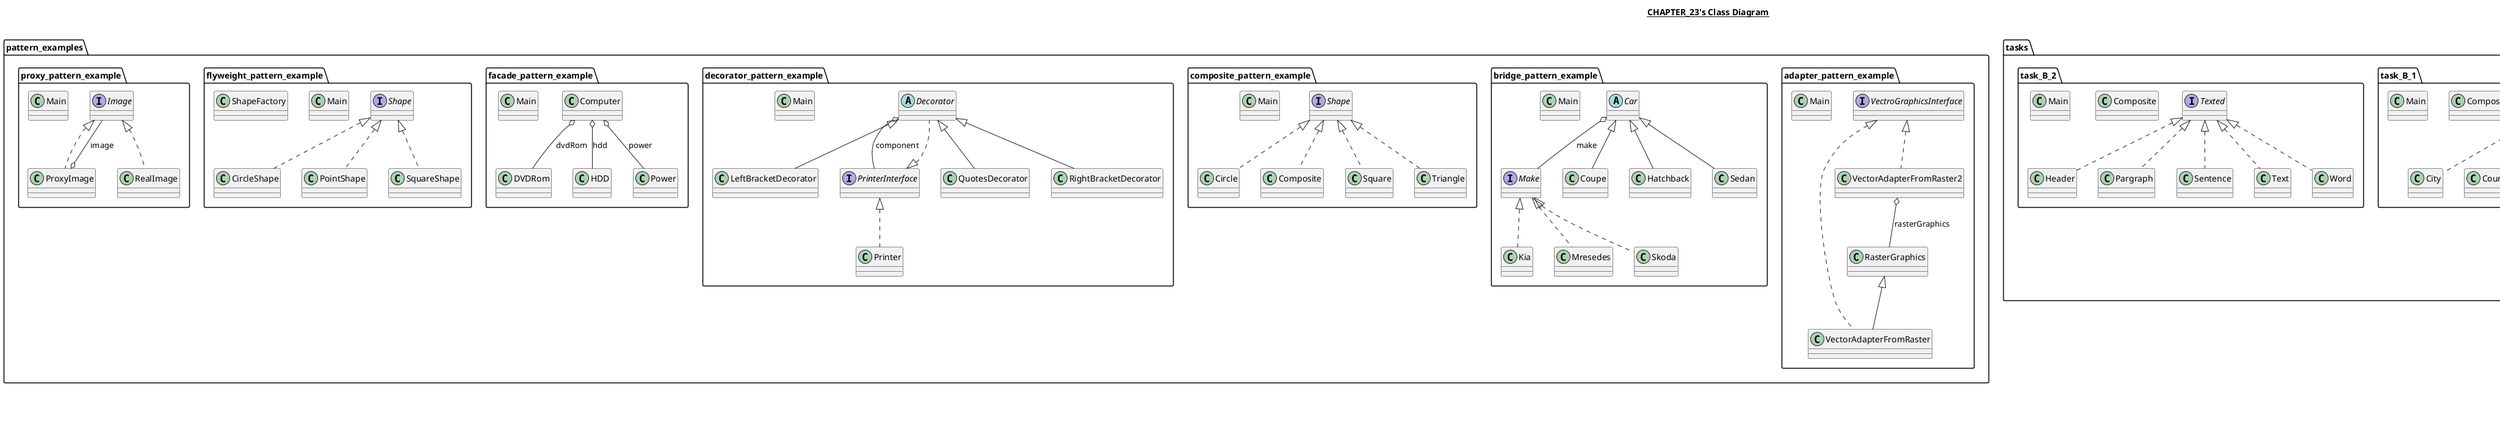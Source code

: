 @startuml

title __CHAPTER_23's Class Diagram__\n

  namespace pattern_examples.adapter_pattern_example {
    class pattern_examples.adapter_pattern_example.Main {
    }
  }
  

  namespace pattern_examples.adapter_pattern_example {
    class pattern_examples.adapter_pattern_example.RasterGraphics {
    }
  }
  

  namespace pattern_examples.adapter_pattern_example {
    class pattern_examples.adapter_pattern_example.VectorAdapterFromRaster {
    }
  }
  

  namespace pattern_examples.adapter_pattern_example {
    class pattern_examples.adapter_pattern_example.VectorAdapterFromRaster2 {
    }
  }
  

  namespace pattern_examples.adapter_pattern_example {
    interface pattern_examples.adapter_pattern_example.VectroGraphicsInterface {
    }
  }
  

  namespace pattern_examples.bridge_pattern_example {
    abstract class pattern_examples.bridge_pattern_example.Car {
    }
  }
  

  namespace pattern_examples.bridge_pattern_example {
    class pattern_examples.bridge_pattern_example.Coupe {
    }
  }
  

  namespace pattern_examples.bridge_pattern_example {
    class pattern_examples.bridge_pattern_example.Hatchback {
    }
  }
  

  namespace pattern_examples.bridge_pattern_example {
    class pattern_examples.bridge_pattern_example.Kia {
    }
  }
  

  namespace pattern_examples.bridge_pattern_example {
    class pattern_examples.bridge_pattern_example.Main {
    }
  }
  

  namespace pattern_examples.bridge_pattern_example {
    interface pattern_examples.bridge_pattern_example.Make {
    }
  }
  

  namespace pattern_examples.bridge_pattern_example {
    class pattern_examples.bridge_pattern_example.Mresedes {
    }
  }
  

  namespace pattern_examples.bridge_pattern_example {
    class pattern_examples.bridge_pattern_example.Sedan {
    }
  }
  

  namespace pattern_examples.bridge_pattern_example {
    class pattern_examples.bridge_pattern_example.Skoda {
    }
  }
  

  namespace pattern_examples.composite_pattern_example {
    class pattern_examples.composite_pattern_example.Circle {
    }
  }
  

  namespace pattern_examples.composite_pattern_example {
    class pattern_examples.composite_pattern_example.Composite {
    }
  }
  

  namespace pattern_examples.composite_pattern_example {
    class pattern_examples.composite_pattern_example.Main {
    }
  }
  

  namespace pattern_examples.composite_pattern_example {
    interface pattern_examples.composite_pattern_example.Shape {
    }
  }
  

  namespace pattern_examples.composite_pattern_example {
    class pattern_examples.composite_pattern_example.Square {
    }
  }
  

  namespace pattern_examples.composite_pattern_example {
    class pattern_examples.composite_pattern_example.Triangle {
    }
  }
  

  namespace pattern_examples.decorator_pattern_example {
    abstract class pattern_examples.decorator_pattern_example.Decorator {
    }
  }
  

  namespace pattern_examples.decorator_pattern_example {
    class pattern_examples.decorator_pattern_example.LeftBracketDecorator {
    }
  }
  

  namespace pattern_examples.decorator_pattern_example {
    class pattern_examples.decorator_pattern_example.Main {
    }
  }
  

  namespace pattern_examples.decorator_pattern_example {
    class pattern_examples.decorator_pattern_example.Printer {
    }
  }
  

  namespace pattern_examples.decorator_pattern_example {
    interface pattern_examples.decorator_pattern_example.PrinterInterface {
    }
  }
  

  namespace pattern_examples.decorator_pattern_example {
    class pattern_examples.decorator_pattern_example.QuotesDecorator {
    }
  }
  

  namespace pattern_examples.decorator_pattern_example {
    class pattern_examples.decorator_pattern_example.RightBracketDecorator {
    }
  }
  

  namespace pattern_examples.facade_pattern_example {
    class pattern_examples.facade_pattern_example.Computer {
    }
  }
  

  namespace pattern_examples.facade_pattern_example {
    class pattern_examples.facade_pattern_example.DVDRom {
    }
  }
  

  namespace pattern_examples.facade_pattern_example {
    class pattern_examples.facade_pattern_example.HDD {
    }
  }
  

  namespace pattern_examples.facade_pattern_example {
    class pattern_examples.facade_pattern_example.Main {
    }
  }
  

  namespace pattern_examples.facade_pattern_example {
    class pattern_examples.facade_pattern_example.Power {
    }
  }
  

  namespace pattern_examples.flyweight_pattern_example {
    class pattern_examples.flyweight_pattern_example.CircleShape {
    }
  }
  

  namespace pattern_examples.flyweight_pattern_example {
    class pattern_examples.flyweight_pattern_example.Main {
    }
  }
  

  namespace pattern_examples.flyweight_pattern_example {
    class pattern_examples.flyweight_pattern_example.PointShape {
    }
  }
  

  namespace pattern_examples.flyweight_pattern_example {
    interface pattern_examples.flyweight_pattern_example.Shape {
    }
  }
  

  namespace pattern_examples.flyweight_pattern_example {
    class pattern_examples.flyweight_pattern_example.ShapeFactory {
    }
  }
  

  namespace pattern_examples.flyweight_pattern_example {
    class pattern_examples.flyweight_pattern_example.SquareShape {
    }
  }
  

  namespace pattern_examples.proxy_pattern_example {
    interface pattern_examples.proxy_pattern_example.Image {
    }
  }
  

  namespace pattern_examples.proxy_pattern_example {
    class pattern_examples.proxy_pattern_example.Main {
    }
  }
  

  namespace pattern_examples.proxy_pattern_example {
    class pattern_examples.proxy_pattern_example.ProxyImage {
    }
  }
  

  namespace pattern_examples.proxy_pattern_example {
    class pattern_examples.proxy_pattern_example.RealImage {
    }
  }
  

  namespace tasks.task_1 {
    class tasks.task_1.Bicycle {
    }
  }
  

  namespace tasks.task_1 {
    class tasks.task_1.Car {
    }
  }
  

  namespace tasks.task_1 {
    class tasks.task_1.Carriage {
    }
  }
  

  namespace tasks.task_1 {
    class tasks.task_1.Facade {
    }
  }
  

  namespace tasks.task_1 {
    class tasks.task_1.Main {
    }
  }
  

  namespace tasks.task_1 {
    class tasks.task_1.Transport {
    }
  }
  

  namespace tasks.task_2 {
    class tasks.task_2.Car {
    }
  }
  

  namespace tasks.task_2 {
    class tasks.task_2.Main {
    }
  }
  

  namespace tasks.task_2 {
    class tasks.task_2.PassengerCarrier {
    }
  }
  

  namespace tasks.task_2 {
    class tasks.task_2.Plane {
    }
  }
  

  namespace tasks.task_2 {
    class tasks.task_2.Train {
    }
  }
  

  namespace tasks.task_2 {
    class tasks.task_2.Trip {
    }
  }
  

  namespace tasks.task_2 {
    interface tasks.task_2.Tripable {
    }
  }
  

  namespace tasks.task_2 {
    enum Trips {
    }
  }
  

  namespace tasks.task_3 {
    class tasks.task_3.HardStudy {
    }
  }
  

  namespace tasks.task_3 {
    class tasks.task_3.Main {
    }
  }
  

  namespace tasks.task_3 {
    class tasks.task_3.Schoolboy {
    }
  }
  

  namespace tasks.task_3 {
    class tasks.task_3.SimpleStudy {
    }
  }
  

  namespace tasks.task_3 {
    class tasks.task_3.Student {
    }
  }
  

  namespace tasks.task_3 {
    interface tasks.task_3.Study {
    }
  }
  

  namespace tasks.task_3 {
    class tasks.task_3.UniversityStudent {
    }
  }
  

  namespace tasks.task_B_1 {
    class tasks.task_B_1.City {
    }
  }
  

  namespace tasks.task_B_1 {
    class tasks.task_B_1.Composite {
    }
  }
  

  namespace tasks.task_B_1 {
    class tasks.task_B_1.Country {
    }
  }
  

  namespace tasks.task_B_1 {
    class tasks.task_B_1.County {
    }
  }
  

  namespace tasks.task_B_1 {
    class tasks.task_B_1.Main {
    }
  }
  

  namespace tasks.task_B_1 {
    interface tasks.task_B_1.Territory {
    }
  }
  

  namespace tasks.task_B_2 {
    class tasks.task_B_2.Composite {
    }
  }
  

  namespace tasks.task_B_2 {
    class tasks.task_B_2.Header {
    }
  }
  

  namespace tasks.task_B_2 {
    class tasks.task_B_2.Main {
    }
  }
  

  namespace tasks.task_B_2 {
    class tasks.task_B_2.Pargraph {
    }
  }
  

  namespace tasks.task_B_2 {
    class tasks.task_B_2.Sentence {
    }
  }
  

  namespace tasks.task_B_2 {
    class tasks.task_B_2.Text {
    }
  }
  

  namespace tasks.task_B_2 {
    interface tasks.task_B_2.Texted {
    }
  }
  

  namespace tasks.task_B_2 {
    class tasks.task_B_2.Word {
    }
  }
  

  pattern_examples.adapter_pattern_example.VectorAdapterFromRaster .up.|> pattern_examples.adapter_pattern_example.VectroGraphicsInterface
  pattern_examples.adapter_pattern_example.VectorAdapterFromRaster -up-|> pattern_examples.adapter_pattern_example.RasterGraphics
  pattern_examples.adapter_pattern_example.VectorAdapterFromRaster2 .up.|> pattern_examples.adapter_pattern_example.VectroGraphicsInterface
  pattern_examples.adapter_pattern_example.VectorAdapterFromRaster2 o-- pattern_examples.adapter_pattern_example.RasterGraphics : rasterGraphics
  pattern_examples.bridge_pattern_example.Car o-- pattern_examples.bridge_pattern_example.Make : make
  pattern_examples.bridge_pattern_example.Coupe -up-|> pattern_examples.bridge_pattern_example.Car
  pattern_examples.bridge_pattern_example.Hatchback -up-|> pattern_examples.bridge_pattern_example.Car
  pattern_examples.bridge_pattern_example.Kia .up.|> pattern_examples.bridge_pattern_example.Make
  pattern_examples.bridge_pattern_example.Mresedes .up.|> pattern_examples.bridge_pattern_example.Make
  pattern_examples.bridge_pattern_example.Sedan -up-|> pattern_examples.bridge_pattern_example.Car
  pattern_examples.bridge_pattern_example.Skoda .up.|> pattern_examples.bridge_pattern_example.Make
  pattern_examples.composite_pattern_example.Circle .up.|> pattern_examples.composite_pattern_example.Shape
  pattern_examples.composite_pattern_example.Composite .up.|> pattern_examples.composite_pattern_example.Shape
  pattern_examples.composite_pattern_example.Square .up.|> pattern_examples.composite_pattern_example.Shape
  pattern_examples.composite_pattern_example.Triangle .up.|> pattern_examples.composite_pattern_example.Shape
  pattern_examples.decorator_pattern_example.Decorator .up.|> pattern_examples.decorator_pattern_example.PrinterInterface
  pattern_examples.decorator_pattern_example.Decorator o-- pattern_examples.decorator_pattern_example.PrinterInterface : component
  pattern_examples.decorator_pattern_example.LeftBracketDecorator -up-|> pattern_examples.decorator_pattern_example.Decorator
  pattern_examples.decorator_pattern_example.Printer .up.|> pattern_examples.decorator_pattern_example.PrinterInterface
  pattern_examples.decorator_pattern_example.QuotesDecorator -up-|> pattern_examples.decorator_pattern_example.Decorator
  pattern_examples.decorator_pattern_example.RightBracketDecorator -up-|> pattern_examples.decorator_pattern_example.Decorator
  pattern_examples.facade_pattern_example.Computer o-- pattern_examples.facade_pattern_example.DVDRom : dvdRom
  pattern_examples.facade_pattern_example.Computer o-- pattern_examples.facade_pattern_example.HDD : hdd
  pattern_examples.facade_pattern_example.Computer o-- pattern_examples.facade_pattern_example.Power : power
  pattern_examples.flyweight_pattern_example.CircleShape .up.|> pattern_examples.flyweight_pattern_example.Shape
  pattern_examples.flyweight_pattern_example.PointShape .up.|> pattern_examples.flyweight_pattern_example.Shape
  pattern_examples.flyweight_pattern_example.SquareShape .up.|> pattern_examples.flyweight_pattern_example.Shape
  pattern_examples.proxy_pattern_example.ProxyImage .up.|> pattern_examples.proxy_pattern_example.Image
  pattern_examples.proxy_pattern_example.ProxyImage o-- pattern_examples.proxy_pattern_example.Image : image
  pattern_examples.proxy_pattern_example.RealImage .up.|> pattern_examples.proxy_pattern_example.Image
  tasks.task_1.Bicycle -up-|> tasks.task_1.Transport
  tasks.task_1.Car -up-|> tasks.task_1.Transport
  tasks.task_1.Carriage -up-|> tasks.task_1.Transport
  tasks.task_2.Car .up.|> tasks.task_2.Tripable
  tasks.task_2.PassengerCarrier o-- tasks.task_2.Trip : trip
  tasks.task_2.Plane .up.|> tasks.task_2.Tripable
  tasks.task_2.Train .up.|> tasks.task_2.Tripable
  tasks.task_3.HardStudy .up.|> tasks.task_3.Study
  tasks.task_3.Schoolboy -up-|> tasks.task_3.Student
  tasks.task_3.SimpleStudy .up.|> tasks.task_3.Study
  tasks.task_3.Student o-- tasks.task_3.Study : study
  tasks.task_3.UniversityStudent -up-|> tasks.task_3.Student
  tasks.task_B_1.City .up.|> tasks.task_B_1.Territory
  tasks.task_B_1.Country .up.|> tasks.task_B_1.Territory
  tasks.task_B_1.County .up.|> tasks.task_B_1.Territory
  tasks.task_B_2.Header .up.|> tasks.task_B_2.Texted
  tasks.task_B_2.Pargraph .up.|> tasks.task_B_2.Texted
  tasks.task_B_2.Sentence .up.|> tasks.task_B_2.Texted
  tasks.task_B_2.Text .up.|> tasks.task_B_2.Texted
  tasks.task_B_2.Word .up.|> tasks.task_B_2.Texted


right footer


PlantUML diagram generated by SketchIt! (https://bitbucket.org/pmesmeur/sketch.it)
For more information about this tool, please contact philippe.mesmeur@gmail.com
endfooter

@enduml

